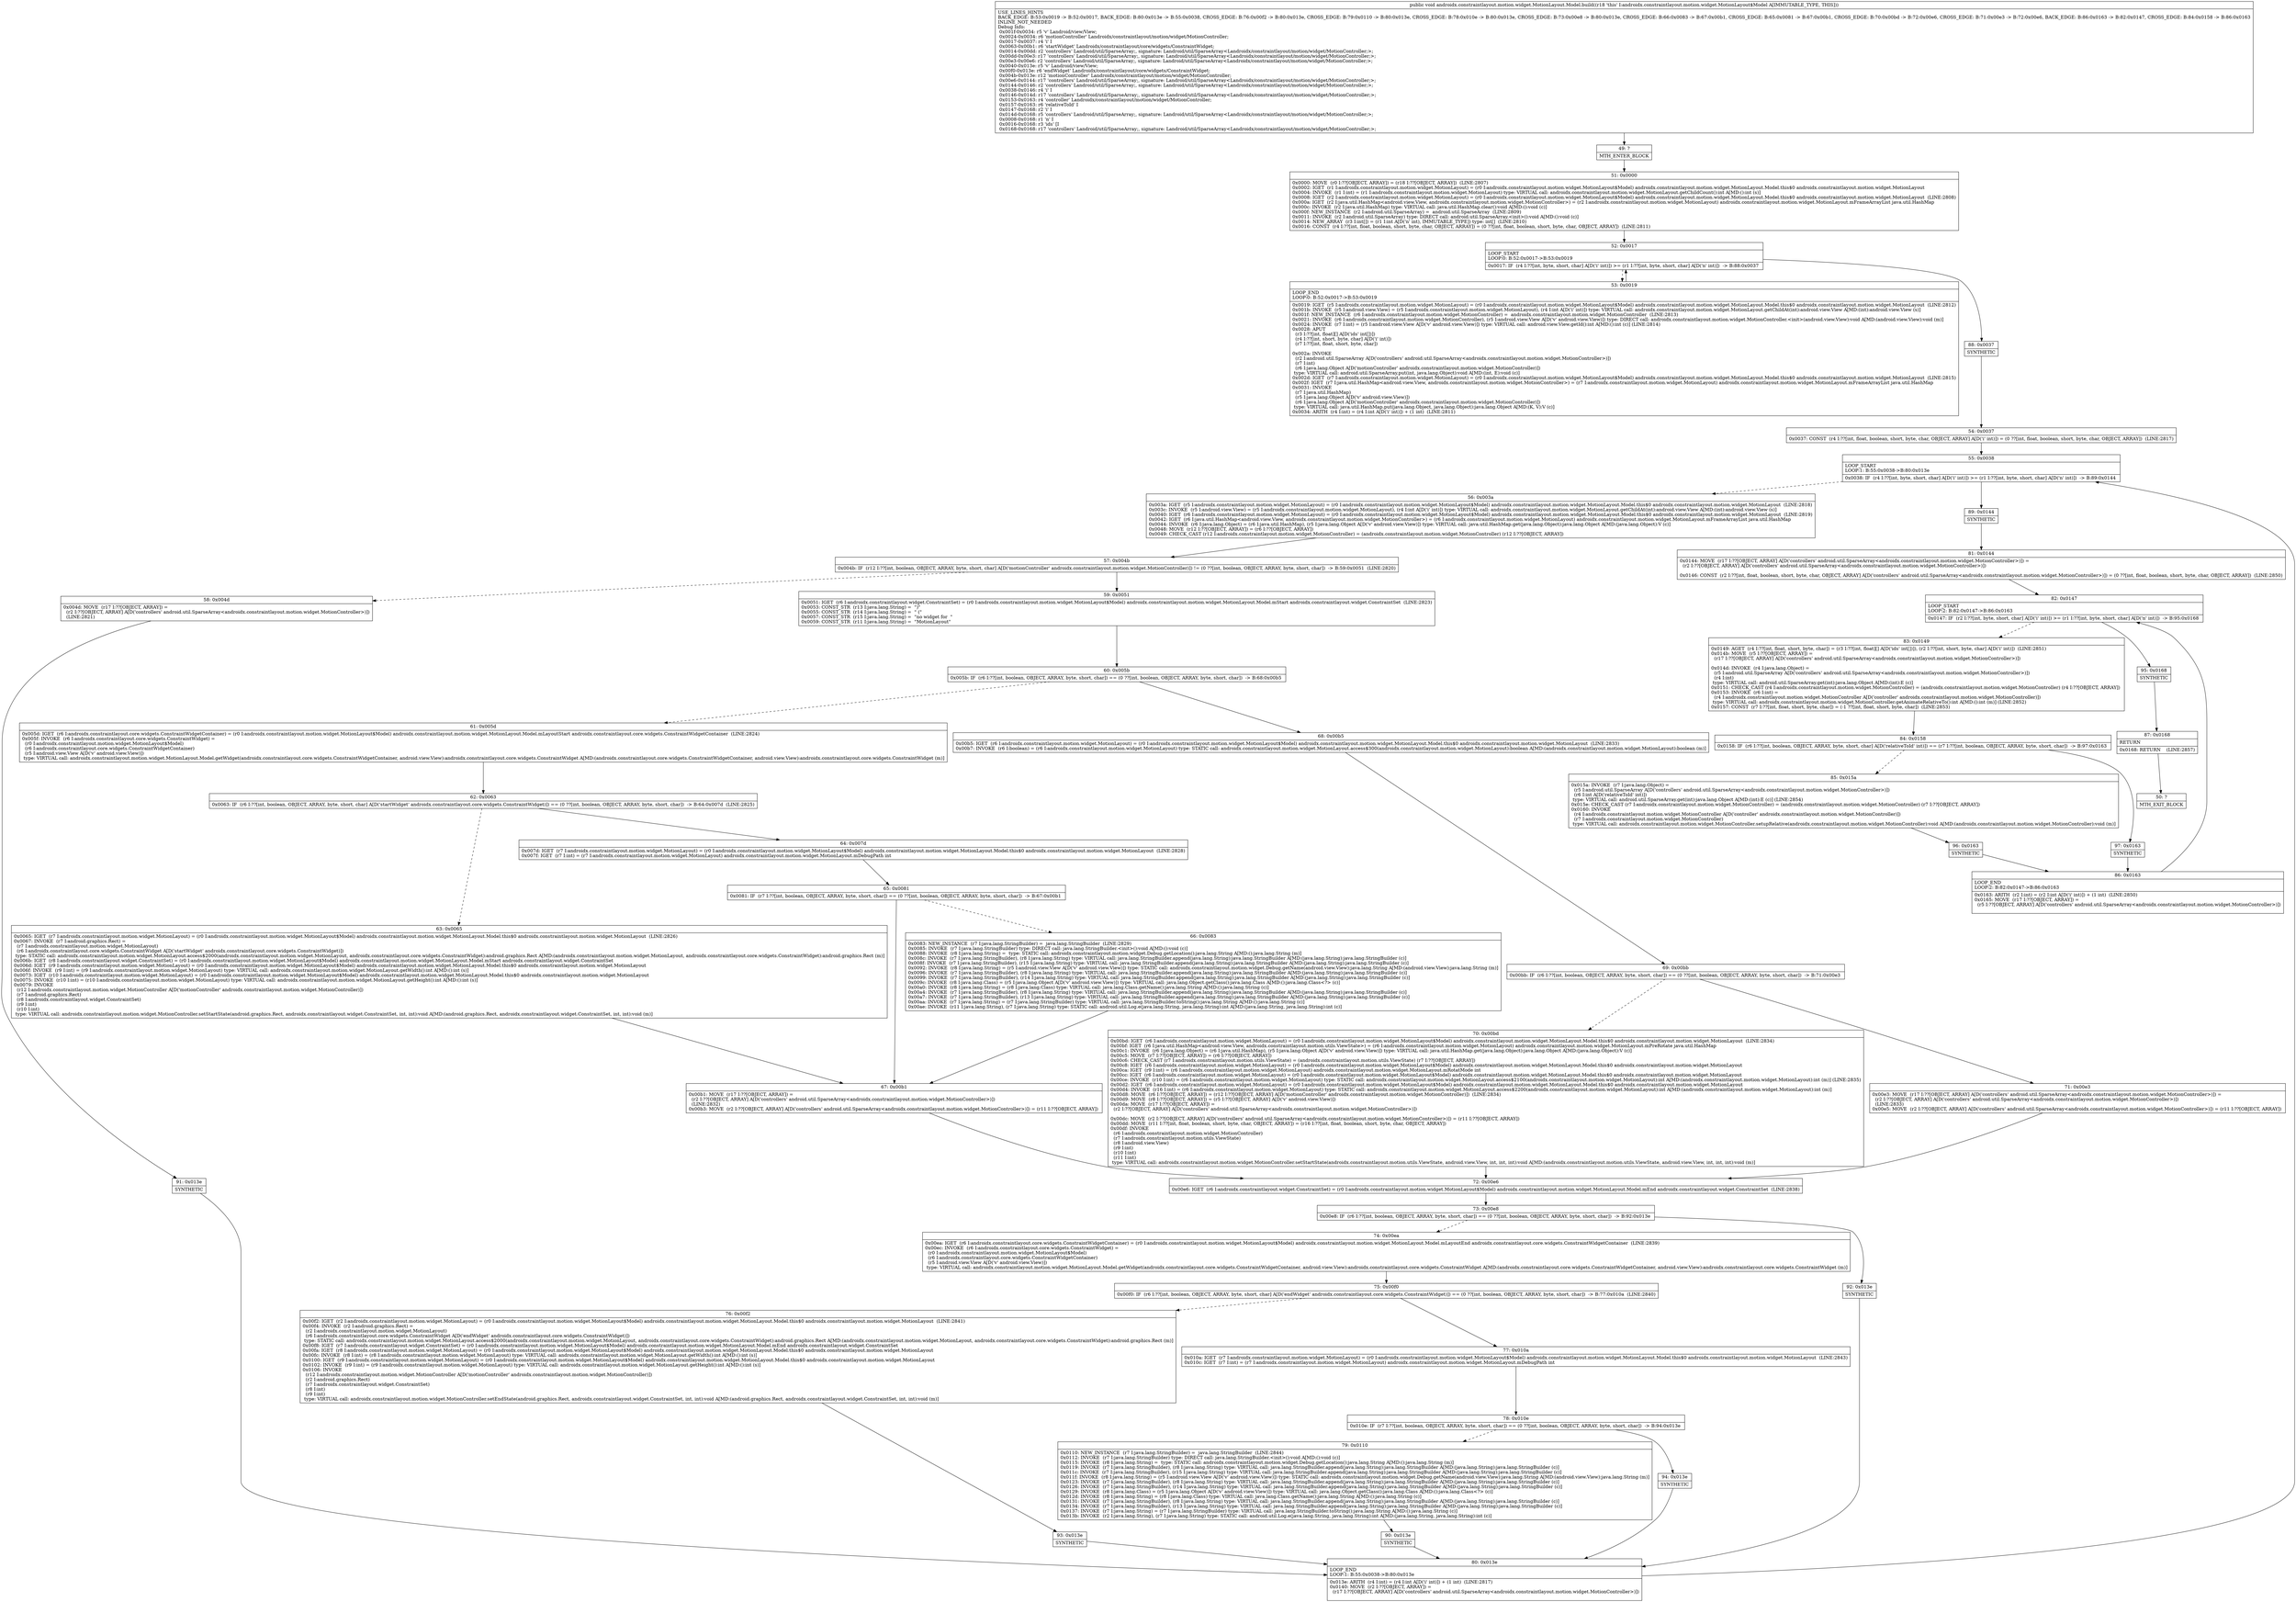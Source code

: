 digraph "CFG forandroidx.constraintlayout.motion.widget.MotionLayout.Model.build()V" {
Node_49 [shape=record,label="{49\:\ ?|MTH_ENTER_BLOCK\l}"];
Node_51 [shape=record,label="{51\:\ 0x0000|0x0000: MOVE  (r0 I:??[OBJECT, ARRAY]) = (r18 I:??[OBJECT, ARRAY])  (LINE:2807)\l0x0002: IGET  (r1 I:androidx.constraintlayout.motion.widget.MotionLayout) = (r0 I:androidx.constraintlayout.motion.widget.MotionLayout$Model) androidx.constraintlayout.motion.widget.MotionLayout.Model.this$0 androidx.constraintlayout.motion.widget.MotionLayout \l0x0004: INVOKE  (r1 I:int) = (r1 I:androidx.constraintlayout.motion.widget.MotionLayout) type: VIRTUAL call: androidx.constraintlayout.motion.widget.MotionLayout.getChildCount():int A[MD:():int (s)]\l0x0008: IGET  (r2 I:androidx.constraintlayout.motion.widget.MotionLayout) = (r0 I:androidx.constraintlayout.motion.widget.MotionLayout$Model) androidx.constraintlayout.motion.widget.MotionLayout.Model.this$0 androidx.constraintlayout.motion.widget.MotionLayout  (LINE:2808)\l0x000a: IGET  (r2 I:java.util.HashMap\<android.view.View, androidx.constraintlayout.motion.widget.MotionController\>) = (r2 I:androidx.constraintlayout.motion.widget.MotionLayout) androidx.constraintlayout.motion.widget.MotionLayout.mFrameArrayList java.util.HashMap \l0x000c: INVOKE  (r2 I:java.util.HashMap) type: VIRTUAL call: java.util.HashMap.clear():void A[MD:():void (c)]\l0x000f: NEW_INSTANCE  (r2 I:android.util.SparseArray) =  android.util.SparseArray  (LINE:2809)\l0x0011: INVOKE  (r2 I:android.util.SparseArray) type: DIRECT call: android.util.SparseArray.\<init\>():void A[MD:():void (c)]\l0x0014: NEW_ARRAY  (r3 I:int[]) = (r1 I:int A[D('n' int), IMMUTABLE_TYPE]) type: int[]  (LINE:2810)\l0x0016: CONST  (r4 I:??[int, float, boolean, short, byte, char, OBJECT, ARRAY]) = (0 ??[int, float, boolean, short, byte, char, OBJECT, ARRAY])  (LINE:2811)\l}"];
Node_52 [shape=record,label="{52\:\ 0x0017|LOOP_START\lLOOP:0: B:52:0x0017\-\>B:53:0x0019\l|0x0017: IF  (r4 I:??[int, byte, short, char] A[D('i' int)]) \>= (r1 I:??[int, byte, short, char] A[D('n' int)])  \-\> B:88:0x0037 \l}"];
Node_53 [shape=record,label="{53\:\ 0x0019|LOOP_END\lLOOP:0: B:52:0x0017\-\>B:53:0x0019\l|0x0019: IGET  (r5 I:androidx.constraintlayout.motion.widget.MotionLayout) = (r0 I:androidx.constraintlayout.motion.widget.MotionLayout$Model) androidx.constraintlayout.motion.widget.MotionLayout.Model.this$0 androidx.constraintlayout.motion.widget.MotionLayout  (LINE:2812)\l0x001b: INVOKE  (r5 I:android.view.View) = (r5 I:androidx.constraintlayout.motion.widget.MotionLayout), (r4 I:int A[D('i' int)]) type: VIRTUAL call: androidx.constraintlayout.motion.widget.MotionLayout.getChildAt(int):android.view.View A[MD:(int):android.view.View (s)]\l0x001f: NEW_INSTANCE  (r6 I:androidx.constraintlayout.motion.widget.MotionController) =  androidx.constraintlayout.motion.widget.MotionController  (LINE:2813)\l0x0021: INVOKE  (r6 I:androidx.constraintlayout.motion.widget.MotionController), (r5 I:android.view.View A[D('v' android.view.View)]) type: DIRECT call: androidx.constraintlayout.motion.widget.MotionController.\<init\>(android.view.View):void A[MD:(android.view.View):void (m)]\l0x0024: INVOKE  (r7 I:int) = (r5 I:android.view.View A[D('v' android.view.View)]) type: VIRTUAL call: android.view.View.getId():int A[MD:():int (c)] (LINE:2814)\l0x0028: APUT  \l  (r3 I:??[int, float][] A[D('ids' int[])])\l  (r4 I:??[int, short, byte, char] A[D('i' int)])\l  (r7 I:??[int, float, short, byte, char])\l \l0x002a: INVOKE  \l  (r2 I:android.util.SparseArray A[D('controllers' android.util.SparseArray\<androidx.constraintlayout.motion.widget.MotionController\>)])\l  (r7 I:int)\l  (r6 I:java.lang.Object A[D('motionController' androidx.constraintlayout.motion.widget.MotionController)])\l type: VIRTUAL call: android.util.SparseArray.put(int, java.lang.Object):void A[MD:(int, E):void (c)]\l0x002d: IGET  (r7 I:androidx.constraintlayout.motion.widget.MotionLayout) = (r0 I:androidx.constraintlayout.motion.widget.MotionLayout$Model) androidx.constraintlayout.motion.widget.MotionLayout.Model.this$0 androidx.constraintlayout.motion.widget.MotionLayout  (LINE:2815)\l0x002f: IGET  (r7 I:java.util.HashMap\<android.view.View, androidx.constraintlayout.motion.widget.MotionController\>) = (r7 I:androidx.constraintlayout.motion.widget.MotionLayout) androidx.constraintlayout.motion.widget.MotionLayout.mFrameArrayList java.util.HashMap \l0x0031: INVOKE  \l  (r7 I:java.util.HashMap)\l  (r5 I:java.lang.Object A[D('v' android.view.View)])\l  (r6 I:java.lang.Object A[D('motionController' androidx.constraintlayout.motion.widget.MotionController)])\l type: VIRTUAL call: java.util.HashMap.put(java.lang.Object, java.lang.Object):java.lang.Object A[MD:(K, V):V (c)]\l0x0034: ARITH  (r4 I:int) = (r4 I:int A[D('i' int)]) + (1 int)  (LINE:2811)\l}"];
Node_88 [shape=record,label="{88\:\ 0x0037|SYNTHETIC\l}"];
Node_54 [shape=record,label="{54\:\ 0x0037|0x0037: CONST  (r4 I:??[int, float, boolean, short, byte, char, OBJECT, ARRAY] A[D('i' int)]) = (0 ??[int, float, boolean, short, byte, char, OBJECT, ARRAY])  (LINE:2817)\l}"];
Node_55 [shape=record,label="{55\:\ 0x0038|LOOP_START\lLOOP:1: B:55:0x0038\-\>B:80:0x013e\l|0x0038: IF  (r4 I:??[int, byte, short, char] A[D('i' int)]) \>= (r1 I:??[int, byte, short, char] A[D('n' int)])  \-\> B:89:0x0144 \l}"];
Node_56 [shape=record,label="{56\:\ 0x003a|0x003a: IGET  (r5 I:androidx.constraintlayout.motion.widget.MotionLayout) = (r0 I:androidx.constraintlayout.motion.widget.MotionLayout$Model) androidx.constraintlayout.motion.widget.MotionLayout.Model.this$0 androidx.constraintlayout.motion.widget.MotionLayout  (LINE:2818)\l0x003c: INVOKE  (r5 I:android.view.View) = (r5 I:androidx.constraintlayout.motion.widget.MotionLayout), (r4 I:int A[D('i' int)]) type: VIRTUAL call: androidx.constraintlayout.motion.widget.MotionLayout.getChildAt(int):android.view.View A[MD:(int):android.view.View (s)]\l0x0040: IGET  (r6 I:androidx.constraintlayout.motion.widget.MotionLayout) = (r0 I:androidx.constraintlayout.motion.widget.MotionLayout$Model) androidx.constraintlayout.motion.widget.MotionLayout.Model.this$0 androidx.constraintlayout.motion.widget.MotionLayout  (LINE:2819)\l0x0042: IGET  (r6 I:java.util.HashMap\<android.view.View, androidx.constraintlayout.motion.widget.MotionController\>) = (r6 I:androidx.constraintlayout.motion.widget.MotionLayout) androidx.constraintlayout.motion.widget.MotionLayout.mFrameArrayList java.util.HashMap \l0x0044: INVOKE  (r6 I:java.lang.Object) = (r6 I:java.util.HashMap), (r5 I:java.lang.Object A[D('v' android.view.View)]) type: VIRTUAL call: java.util.HashMap.get(java.lang.Object):java.lang.Object A[MD:(java.lang.Object):V (c)]\l0x0048: MOVE  (r12 I:??[OBJECT, ARRAY]) = (r6 I:??[OBJECT, ARRAY]) \l0x0049: CHECK_CAST (r12 I:androidx.constraintlayout.motion.widget.MotionController) = (androidx.constraintlayout.motion.widget.MotionController) (r12 I:??[OBJECT, ARRAY]) \l}"];
Node_57 [shape=record,label="{57\:\ 0x004b|0x004b: IF  (r12 I:??[int, boolean, OBJECT, ARRAY, byte, short, char] A[D('motionController' androidx.constraintlayout.motion.widget.MotionController)]) != (0 ??[int, boolean, OBJECT, ARRAY, byte, short, char])  \-\> B:59:0x0051  (LINE:2820)\l}"];
Node_58 [shape=record,label="{58\:\ 0x004d|0x004d: MOVE  (r17 I:??[OBJECT, ARRAY]) = \l  (r2 I:??[OBJECT, ARRAY] A[D('controllers' android.util.SparseArray\<androidx.constraintlayout.motion.widget.MotionController\>)])\l  (LINE:2821)\l}"];
Node_91 [shape=record,label="{91\:\ 0x013e|SYNTHETIC\l}"];
Node_80 [shape=record,label="{80\:\ 0x013e|LOOP_END\lLOOP:1: B:55:0x0038\-\>B:80:0x013e\l|0x013e: ARITH  (r4 I:int) = (r4 I:int A[D('i' int)]) + (1 int)  (LINE:2817)\l0x0140: MOVE  (r2 I:??[OBJECT, ARRAY]) = \l  (r17 I:??[OBJECT, ARRAY] A[D('controllers' android.util.SparseArray\<androidx.constraintlayout.motion.widget.MotionController\>)])\l \l}"];
Node_59 [shape=record,label="{59\:\ 0x0051|0x0051: IGET  (r6 I:androidx.constraintlayout.widget.ConstraintSet) = (r0 I:androidx.constraintlayout.motion.widget.MotionLayout$Model) androidx.constraintlayout.motion.widget.MotionLayout.Model.mStart androidx.constraintlayout.widget.ConstraintSet  (LINE:2823)\l0x0053: CONST_STR  (r13 I:java.lang.String) =  \")\" \l0x0055: CONST_STR  (r14 I:java.lang.String) =  \" (\" \l0x0057: CONST_STR  (r15 I:java.lang.String) =  \"no widget for  \" \l0x0059: CONST_STR  (r11 I:java.lang.String) =  \"MotionLayout\" \l}"];
Node_60 [shape=record,label="{60\:\ 0x005b|0x005b: IF  (r6 I:??[int, boolean, OBJECT, ARRAY, byte, short, char]) == (0 ??[int, boolean, OBJECT, ARRAY, byte, short, char])  \-\> B:68:0x00b5 \l}"];
Node_61 [shape=record,label="{61\:\ 0x005d|0x005d: IGET  (r6 I:androidx.constraintlayout.core.widgets.ConstraintWidgetContainer) = (r0 I:androidx.constraintlayout.motion.widget.MotionLayout$Model) androidx.constraintlayout.motion.widget.MotionLayout.Model.mLayoutStart androidx.constraintlayout.core.widgets.ConstraintWidgetContainer  (LINE:2824)\l0x005f: INVOKE  (r6 I:androidx.constraintlayout.core.widgets.ConstraintWidget) = \l  (r0 I:androidx.constraintlayout.motion.widget.MotionLayout$Model)\l  (r6 I:androidx.constraintlayout.core.widgets.ConstraintWidgetContainer)\l  (r5 I:android.view.View A[D('v' android.view.View)])\l type: VIRTUAL call: androidx.constraintlayout.motion.widget.MotionLayout.Model.getWidget(androidx.constraintlayout.core.widgets.ConstraintWidgetContainer, android.view.View):androidx.constraintlayout.core.widgets.ConstraintWidget A[MD:(androidx.constraintlayout.core.widgets.ConstraintWidgetContainer, android.view.View):androidx.constraintlayout.core.widgets.ConstraintWidget (m)]\l}"];
Node_62 [shape=record,label="{62\:\ 0x0063|0x0063: IF  (r6 I:??[int, boolean, OBJECT, ARRAY, byte, short, char] A[D('startWidget' androidx.constraintlayout.core.widgets.ConstraintWidget)]) == (0 ??[int, boolean, OBJECT, ARRAY, byte, short, char])  \-\> B:64:0x007d  (LINE:2825)\l}"];
Node_63 [shape=record,label="{63\:\ 0x0065|0x0065: IGET  (r7 I:androidx.constraintlayout.motion.widget.MotionLayout) = (r0 I:androidx.constraintlayout.motion.widget.MotionLayout$Model) androidx.constraintlayout.motion.widget.MotionLayout.Model.this$0 androidx.constraintlayout.motion.widget.MotionLayout  (LINE:2826)\l0x0067: INVOKE  (r7 I:android.graphics.Rect) = \l  (r7 I:androidx.constraintlayout.motion.widget.MotionLayout)\l  (r6 I:androidx.constraintlayout.core.widgets.ConstraintWidget A[D('startWidget' androidx.constraintlayout.core.widgets.ConstraintWidget)])\l type: STATIC call: androidx.constraintlayout.motion.widget.MotionLayout.access$2000(androidx.constraintlayout.motion.widget.MotionLayout, androidx.constraintlayout.core.widgets.ConstraintWidget):android.graphics.Rect A[MD:(androidx.constraintlayout.motion.widget.MotionLayout, androidx.constraintlayout.core.widgets.ConstraintWidget):android.graphics.Rect (m)]\l0x006b: IGET  (r8 I:androidx.constraintlayout.widget.ConstraintSet) = (r0 I:androidx.constraintlayout.motion.widget.MotionLayout$Model) androidx.constraintlayout.motion.widget.MotionLayout.Model.mStart androidx.constraintlayout.widget.ConstraintSet \l0x006d: IGET  (r9 I:androidx.constraintlayout.motion.widget.MotionLayout) = (r0 I:androidx.constraintlayout.motion.widget.MotionLayout$Model) androidx.constraintlayout.motion.widget.MotionLayout.Model.this$0 androidx.constraintlayout.motion.widget.MotionLayout \l0x006f: INVOKE  (r9 I:int) = (r9 I:androidx.constraintlayout.motion.widget.MotionLayout) type: VIRTUAL call: androidx.constraintlayout.motion.widget.MotionLayout.getWidth():int A[MD:():int (s)]\l0x0073: IGET  (r10 I:androidx.constraintlayout.motion.widget.MotionLayout) = (r0 I:androidx.constraintlayout.motion.widget.MotionLayout$Model) androidx.constraintlayout.motion.widget.MotionLayout.Model.this$0 androidx.constraintlayout.motion.widget.MotionLayout \l0x0075: INVOKE  (r10 I:int) = (r10 I:androidx.constraintlayout.motion.widget.MotionLayout) type: VIRTUAL call: androidx.constraintlayout.motion.widget.MotionLayout.getHeight():int A[MD:():int (s)]\l0x0079: INVOKE  \l  (r12 I:androidx.constraintlayout.motion.widget.MotionController A[D('motionController' androidx.constraintlayout.motion.widget.MotionController)])\l  (r7 I:android.graphics.Rect)\l  (r8 I:androidx.constraintlayout.widget.ConstraintSet)\l  (r9 I:int)\l  (r10 I:int)\l type: VIRTUAL call: androidx.constraintlayout.motion.widget.MotionController.setStartState(android.graphics.Rect, androidx.constraintlayout.widget.ConstraintSet, int, int):void A[MD:(android.graphics.Rect, androidx.constraintlayout.widget.ConstraintSet, int, int):void (m)]\l}"];
Node_67 [shape=record,label="{67\:\ 0x00b1|0x00b1: MOVE  (r17 I:??[OBJECT, ARRAY]) = \l  (r2 I:??[OBJECT, ARRAY] A[D('controllers' android.util.SparseArray\<androidx.constraintlayout.motion.widget.MotionController\>)])\l  (LINE:2832)\l0x00b3: MOVE  (r2 I:??[OBJECT, ARRAY] A[D('controllers' android.util.SparseArray\<androidx.constraintlayout.motion.widget.MotionController\>)]) = (r11 I:??[OBJECT, ARRAY]) \l}"];
Node_72 [shape=record,label="{72\:\ 0x00e6|0x00e6: IGET  (r6 I:androidx.constraintlayout.widget.ConstraintSet) = (r0 I:androidx.constraintlayout.motion.widget.MotionLayout$Model) androidx.constraintlayout.motion.widget.MotionLayout.Model.mEnd androidx.constraintlayout.widget.ConstraintSet  (LINE:2838)\l}"];
Node_73 [shape=record,label="{73\:\ 0x00e8|0x00e8: IF  (r6 I:??[int, boolean, OBJECT, ARRAY, byte, short, char]) == (0 ??[int, boolean, OBJECT, ARRAY, byte, short, char])  \-\> B:92:0x013e \l}"];
Node_74 [shape=record,label="{74\:\ 0x00ea|0x00ea: IGET  (r6 I:androidx.constraintlayout.core.widgets.ConstraintWidgetContainer) = (r0 I:androidx.constraintlayout.motion.widget.MotionLayout$Model) androidx.constraintlayout.motion.widget.MotionLayout.Model.mLayoutEnd androidx.constraintlayout.core.widgets.ConstraintWidgetContainer  (LINE:2839)\l0x00ec: INVOKE  (r6 I:androidx.constraintlayout.core.widgets.ConstraintWidget) = \l  (r0 I:androidx.constraintlayout.motion.widget.MotionLayout$Model)\l  (r6 I:androidx.constraintlayout.core.widgets.ConstraintWidgetContainer)\l  (r5 I:android.view.View A[D('v' android.view.View)])\l type: VIRTUAL call: androidx.constraintlayout.motion.widget.MotionLayout.Model.getWidget(androidx.constraintlayout.core.widgets.ConstraintWidgetContainer, android.view.View):androidx.constraintlayout.core.widgets.ConstraintWidget A[MD:(androidx.constraintlayout.core.widgets.ConstraintWidgetContainer, android.view.View):androidx.constraintlayout.core.widgets.ConstraintWidget (m)]\l}"];
Node_75 [shape=record,label="{75\:\ 0x00f0|0x00f0: IF  (r6 I:??[int, boolean, OBJECT, ARRAY, byte, short, char] A[D('endWidget' androidx.constraintlayout.core.widgets.ConstraintWidget)]) == (0 ??[int, boolean, OBJECT, ARRAY, byte, short, char])  \-\> B:77:0x010a  (LINE:2840)\l}"];
Node_76 [shape=record,label="{76\:\ 0x00f2|0x00f2: IGET  (r2 I:androidx.constraintlayout.motion.widget.MotionLayout) = (r0 I:androidx.constraintlayout.motion.widget.MotionLayout$Model) androidx.constraintlayout.motion.widget.MotionLayout.Model.this$0 androidx.constraintlayout.motion.widget.MotionLayout  (LINE:2841)\l0x00f4: INVOKE  (r2 I:android.graphics.Rect) = \l  (r2 I:androidx.constraintlayout.motion.widget.MotionLayout)\l  (r6 I:androidx.constraintlayout.core.widgets.ConstraintWidget A[D('endWidget' androidx.constraintlayout.core.widgets.ConstraintWidget)])\l type: STATIC call: androidx.constraintlayout.motion.widget.MotionLayout.access$2000(androidx.constraintlayout.motion.widget.MotionLayout, androidx.constraintlayout.core.widgets.ConstraintWidget):android.graphics.Rect A[MD:(androidx.constraintlayout.motion.widget.MotionLayout, androidx.constraintlayout.core.widgets.ConstraintWidget):android.graphics.Rect (m)]\l0x00f8: IGET  (r7 I:androidx.constraintlayout.widget.ConstraintSet) = (r0 I:androidx.constraintlayout.motion.widget.MotionLayout$Model) androidx.constraintlayout.motion.widget.MotionLayout.Model.mEnd androidx.constraintlayout.widget.ConstraintSet \l0x00fa: IGET  (r8 I:androidx.constraintlayout.motion.widget.MotionLayout) = (r0 I:androidx.constraintlayout.motion.widget.MotionLayout$Model) androidx.constraintlayout.motion.widget.MotionLayout.Model.this$0 androidx.constraintlayout.motion.widget.MotionLayout \l0x00fc: INVOKE  (r8 I:int) = (r8 I:androidx.constraintlayout.motion.widget.MotionLayout) type: VIRTUAL call: androidx.constraintlayout.motion.widget.MotionLayout.getWidth():int A[MD:():int (s)]\l0x0100: IGET  (r9 I:androidx.constraintlayout.motion.widget.MotionLayout) = (r0 I:androidx.constraintlayout.motion.widget.MotionLayout$Model) androidx.constraintlayout.motion.widget.MotionLayout.Model.this$0 androidx.constraintlayout.motion.widget.MotionLayout \l0x0102: INVOKE  (r9 I:int) = (r9 I:androidx.constraintlayout.motion.widget.MotionLayout) type: VIRTUAL call: androidx.constraintlayout.motion.widget.MotionLayout.getHeight():int A[MD:():int (s)]\l0x0106: INVOKE  \l  (r12 I:androidx.constraintlayout.motion.widget.MotionController A[D('motionController' androidx.constraintlayout.motion.widget.MotionController)])\l  (r2 I:android.graphics.Rect)\l  (r7 I:androidx.constraintlayout.widget.ConstraintSet)\l  (r8 I:int)\l  (r9 I:int)\l type: VIRTUAL call: androidx.constraintlayout.motion.widget.MotionController.setEndState(android.graphics.Rect, androidx.constraintlayout.widget.ConstraintSet, int, int):void A[MD:(android.graphics.Rect, androidx.constraintlayout.widget.ConstraintSet, int, int):void (m)]\l}"];
Node_93 [shape=record,label="{93\:\ 0x013e|SYNTHETIC\l}"];
Node_77 [shape=record,label="{77\:\ 0x010a|0x010a: IGET  (r7 I:androidx.constraintlayout.motion.widget.MotionLayout) = (r0 I:androidx.constraintlayout.motion.widget.MotionLayout$Model) androidx.constraintlayout.motion.widget.MotionLayout.Model.this$0 androidx.constraintlayout.motion.widget.MotionLayout  (LINE:2843)\l0x010c: IGET  (r7 I:int) = (r7 I:androidx.constraintlayout.motion.widget.MotionLayout) androidx.constraintlayout.motion.widget.MotionLayout.mDebugPath int \l}"];
Node_78 [shape=record,label="{78\:\ 0x010e|0x010e: IF  (r7 I:??[int, boolean, OBJECT, ARRAY, byte, short, char]) == (0 ??[int, boolean, OBJECT, ARRAY, byte, short, char])  \-\> B:94:0x013e \l}"];
Node_79 [shape=record,label="{79\:\ 0x0110|0x0110: NEW_INSTANCE  (r7 I:java.lang.StringBuilder) =  java.lang.StringBuilder  (LINE:2844)\l0x0112: INVOKE  (r7 I:java.lang.StringBuilder) type: DIRECT call: java.lang.StringBuilder.\<init\>():void A[MD:():void (c)]\l0x0115: INVOKE  (r8 I:java.lang.String) =  type: STATIC call: androidx.constraintlayout.motion.widget.Debug.getLocation():java.lang.String A[MD:():java.lang.String (m)]\l0x0119: INVOKE  (r7 I:java.lang.StringBuilder), (r8 I:java.lang.String) type: VIRTUAL call: java.lang.StringBuilder.append(java.lang.String):java.lang.StringBuilder A[MD:(java.lang.String):java.lang.StringBuilder (c)]\l0x011c: INVOKE  (r7 I:java.lang.StringBuilder), (r15 I:java.lang.String) type: VIRTUAL call: java.lang.StringBuilder.append(java.lang.String):java.lang.StringBuilder A[MD:(java.lang.String):java.lang.StringBuilder (c)]\l0x011f: INVOKE  (r8 I:java.lang.String) = (r5 I:android.view.View A[D('v' android.view.View)]) type: STATIC call: androidx.constraintlayout.motion.widget.Debug.getName(android.view.View):java.lang.String A[MD:(android.view.View):java.lang.String (m)]\l0x0123: INVOKE  (r7 I:java.lang.StringBuilder), (r8 I:java.lang.String) type: VIRTUAL call: java.lang.StringBuilder.append(java.lang.String):java.lang.StringBuilder A[MD:(java.lang.String):java.lang.StringBuilder (c)]\l0x0126: INVOKE  (r7 I:java.lang.StringBuilder), (r14 I:java.lang.String) type: VIRTUAL call: java.lang.StringBuilder.append(java.lang.String):java.lang.StringBuilder A[MD:(java.lang.String):java.lang.StringBuilder (c)]\l0x0129: INVOKE  (r8 I:java.lang.Class) = (r5 I:java.lang.Object A[D('v' android.view.View)]) type: VIRTUAL call: java.lang.Object.getClass():java.lang.Class A[MD:():java.lang.Class\<?\> (c)]\l0x012d: INVOKE  (r8 I:java.lang.String) = (r8 I:java.lang.Class) type: VIRTUAL call: java.lang.Class.getName():java.lang.String A[MD:():java.lang.String (c)]\l0x0131: INVOKE  (r7 I:java.lang.StringBuilder), (r8 I:java.lang.String) type: VIRTUAL call: java.lang.StringBuilder.append(java.lang.String):java.lang.StringBuilder A[MD:(java.lang.String):java.lang.StringBuilder (c)]\l0x0134: INVOKE  (r7 I:java.lang.StringBuilder), (r13 I:java.lang.String) type: VIRTUAL call: java.lang.StringBuilder.append(java.lang.String):java.lang.StringBuilder A[MD:(java.lang.String):java.lang.StringBuilder (c)]\l0x0137: INVOKE  (r7 I:java.lang.String) = (r7 I:java.lang.StringBuilder) type: VIRTUAL call: java.lang.StringBuilder.toString():java.lang.String A[MD:():java.lang.String (c)]\l0x013b: INVOKE  (r2 I:java.lang.String), (r7 I:java.lang.String) type: STATIC call: android.util.Log.e(java.lang.String, java.lang.String):int A[MD:(java.lang.String, java.lang.String):int (c)]\l}"];
Node_90 [shape=record,label="{90\:\ 0x013e|SYNTHETIC\l}"];
Node_94 [shape=record,label="{94\:\ 0x013e|SYNTHETIC\l}"];
Node_92 [shape=record,label="{92\:\ 0x013e|SYNTHETIC\l}"];
Node_64 [shape=record,label="{64\:\ 0x007d|0x007d: IGET  (r7 I:androidx.constraintlayout.motion.widget.MotionLayout) = (r0 I:androidx.constraintlayout.motion.widget.MotionLayout$Model) androidx.constraintlayout.motion.widget.MotionLayout.Model.this$0 androidx.constraintlayout.motion.widget.MotionLayout  (LINE:2828)\l0x007f: IGET  (r7 I:int) = (r7 I:androidx.constraintlayout.motion.widget.MotionLayout) androidx.constraintlayout.motion.widget.MotionLayout.mDebugPath int \l}"];
Node_65 [shape=record,label="{65\:\ 0x0081|0x0081: IF  (r7 I:??[int, boolean, OBJECT, ARRAY, byte, short, char]) == (0 ??[int, boolean, OBJECT, ARRAY, byte, short, char])  \-\> B:67:0x00b1 \l}"];
Node_66 [shape=record,label="{66\:\ 0x0083|0x0083: NEW_INSTANCE  (r7 I:java.lang.StringBuilder) =  java.lang.StringBuilder  (LINE:2829)\l0x0085: INVOKE  (r7 I:java.lang.StringBuilder) type: DIRECT call: java.lang.StringBuilder.\<init\>():void A[MD:():void (c)]\l0x0088: INVOKE  (r8 I:java.lang.String) =  type: STATIC call: androidx.constraintlayout.motion.widget.Debug.getLocation():java.lang.String A[MD:():java.lang.String (m)]\l0x008c: INVOKE  (r7 I:java.lang.StringBuilder), (r8 I:java.lang.String) type: VIRTUAL call: java.lang.StringBuilder.append(java.lang.String):java.lang.StringBuilder A[MD:(java.lang.String):java.lang.StringBuilder (c)]\l0x008f: INVOKE  (r7 I:java.lang.StringBuilder), (r15 I:java.lang.String) type: VIRTUAL call: java.lang.StringBuilder.append(java.lang.String):java.lang.StringBuilder A[MD:(java.lang.String):java.lang.StringBuilder (c)]\l0x0092: INVOKE  (r8 I:java.lang.String) = (r5 I:android.view.View A[D('v' android.view.View)]) type: STATIC call: androidx.constraintlayout.motion.widget.Debug.getName(android.view.View):java.lang.String A[MD:(android.view.View):java.lang.String (m)]\l0x0096: INVOKE  (r7 I:java.lang.StringBuilder), (r8 I:java.lang.String) type: VIRTUAL call: java.lang.StringBuilder.append(java.lang.String):java.lang.StringBuilder A[MD:(java.lang.String):java.lang.StringBuilder (c)]\l0x0099: INVOKE  (r7 I:java.lang.StringBuilder), (r14 I:java.lang.String) type: VIRTUAL call: java.lang.StringBuilder.append(java.lang.String):java.lang.StringBuilder A[MD:(java.lang.String):java.lang.StringBuilder (c)]\l0x009c: INVOKE  (r8 I:java.lang.Class) = (r5 I:java.lang.Object A[D('v' android.view.View)]) type: VIRTUAL call: java.lang.Object.getClass():java.lang.Class A[MD:():java.lang.Class\<?\> (c)]\l0x00a0: INVOKE  (r8 I:java.lang.String) = (r8 I:java.lang.Class) type: VIRTUAL call: java.lang.Class.getName():java.lang.String A[MD:():java.lang.String (c)]\l0x00a4: INVOKE  (r7 I:java.lang.StringBuilder), (r8 I:java.lang.String) type: VIRTUAL call: java.lang.StringBuilder.append(java.lang.String):java.lang.StringBuilder A[MD:(java.lang.String):java.lang.StringBuilder (c)]\l0x00a7: INVOKE  (r7 I:java.lang.StringBuilder), (r13 I:java.lang.String) type: VIRTUAL call: java.lang.StringBuilder.append(java.lang.String):java.lang.StringBuilder A[MD:(java.lang.String):java.lang.StringBuilder (c)]\l0x00aa: INVOKE  (r7 I:java.lang.String) = (r7 I:java.lang.StringBuilder) type: VIRTUAL call: java.lang.StringBuilder.toString():java.lang.String A[MD:():java.lang.String (c)]\l0x00ae: INVOKE  (r11 I:java.lang.String), (r7 I:java.lang.String) type: STATIC call: android.util.Log.e(java.lang.String, java.lang.String):int A[MD:(java.lang.String, java.lang.String):int (c)]\l}"];
Node_68 [shape=record,label="{68\:\ 0x00b5|0x00b5: IGET  (r6 I:androidx.constraintlayout.motion.widget.MotionLayout) = (r0 I:androidx.constraintlayout.motion.widget.MotionLayout$Model) androidx.constraintlayout.motion.widget.MotionLayout.Model.this$0 androidx.constraintlayout.motion.widget.MotionLayout  (LINE:2833)\l0x00b7: INVOKE  (r6 I:boolean) = (r6 I:androidx.constraintlayout.motion.widget.MotionLayout) type: STATIC call: androidx.constraintlayout.motion.widget.MotionLayout.access$300(androidx.constraintlayout.motion.widget.MotionLayout):boolean A[MD:(androidx.constraintlayout.motion.widget.MotionLayout):boolean (m)]\l}"];
Node_69 [shape=record,label="{69\:\ 0x00bb|0x00bb: IF  (r6 I:??[int, boolean, OBJECT, ARRAY, byte, short, char]) == (0 ??[int, boolean, OBJECT, ARRAY, byte, short, char])  \-\> B:71:0x00e3 \l}"];
Node_70 [shape=record,label="{70\:\ 0x00bd|0x00bd: IGET  (r6 I:androidx.constraintlayout.motion.widget.MotionLayout) = (r0 I:androidx.constraintlayout.motion.widget.MotionLayout$Model) androidx.constraintlayout.motion.widget.MotionLayout.Model.this$0 androidx.constraintlayout.motion.widget.MotionLayout  (LINE:2834)\l0x00bf: IGET  (r6 I:java.util.HashMap\<android.view.View, androidx.constraintlayout.motion.utils.ViewState\>) = (r6 I:androidx.constraintlayout.motion.widget.MotionLayout) androidx.constraintlayout.motion.widget.MotionLayout.mPreRotate java.util.HashMap \l0x00c1: INVOKE  (r6 I:java.lang.Object) = (r6 I:java.util.HashMap), (r5 I:java.lang.Object A[D('v' android.view.View)]) type: VIRTUAL call: java.util.HashMap.get(java.lang.Object):java.lang.Object A[MD:(java.lang.Object):V (c)]\l0x00c5: MOVE  (r7 I:??[OBJECT, ARRAY]) = (r6 I:??[OBJECT, ARRAY]) \l0x00c6: CHECK_CAST (r7 I:androidx.constraintlayout.motion.utils.ViewState) = (androidx.constraintlayout.motion.utils.ViewState) (r7 I:??[OBJECT, ARRAY]) \l0x00c8: IGET  (r6 I:androidx.constraintlayout.motion.widget.MotionLayout) = (r0 I:androidx.constraintlayout.motion.widget.MotionLayout$Model) androidx.constraintlayout.motion.widget.MotionLayout.Model.this$0 androidx.constraintlayout.motion.widget.MotionLayout \l0x00ca: IGET  (r9 I:int) = (r6 I:androidx.constraintlayout.motion.widget.MotionLayout) androidx.constraintlayout.motion.widget.MotionLayout.mRotatMode int \l0x00cc: IGET  (r6 I:androidx.constraintlayout.motion.widget.MotionLayout) = (r0 I:androidx.constraintlayout.motion.widget.MotionLayout$Model) androidx.constraintlayout.motion.widget.MotionLayout.Model.this$0 androidx.constraintlayout.motion.widget.MotionLayout \l0x00ce: INVOKE  (r10 I:int) = (r6 I:androidx.constraintlayout.motion.widget.MotionLayout) type: STATIC call: androidx.constraintlayout.motion.widget.MotionLayout.access$2100(androidx.constraintlayout.motion.widget.MotionLayout):int A[MD:(androidx.constraintlayout.motion.widget.MotionLayout):int (m)] (LINE:2835)\l0x00d2: IGET  (r6 I:androidx.constraintlayout.motion.widget.MotionLayout) = (r0 I:androidx.constraintlayout.motion.widget.MotionLayout$Model) androidx.constraintlayout.motion.widget.MotionLayout.Model.this$0 androidx.constraintlayout.motion.widget.MotionLayout \l0x00d4: INVOKE  (r16 I:int) = (r6 I:androidx.constraintlayout.motion.widget.MotionLayout) type: STATIC call: androidx.constraintlayout.motion.widget.MotionLayout.access$2200(androidx.constraintlayout.motion.widget.MotionLayout):int A[MD:(androidx.constraintlayout.motion.widget.MotionLayout):int (m)]\l0x00d8: MOVE  (r6 I:??[OBJECT, ARRAY]) = (r12 I:??[OBJECT, ARRAY] A[D('motionController' androidx.constraintlayout.motion.widget.MotionController)])  (LINE:2834)\l0x00d9: MOVE  (r8 I:??[OBJECT, ARRAY]) = (r5 I:??[OBJECT, ARRAY] A[D('v' android.view.View)]) \l0x00da: MOVE  (r17 I:??[OBJECT, ARRAY]) = \l  (r2 I:??[OBJECT, ARRAY] A[D('controllers' android.util.SparseArray\<androidx.constraintlayout.motion.widget.MotionController\>)])\l \l0x00dc: MOVE  (r2 I:??[OBJECT, ARRAY] A[D('controllers' android.util.SparseArray\<androidx.constraintlayout.motion.widget.MotionController\>)]) = (r11 I:??[OBJECT, ARRAY]) \l0x00dd: MOVE  (r11 I:??[int, float, boolean, short, byte, char, OBJECT, ARRAY]) = (r16 I:??[int, float, boolean, short, byte, char, OBJECT, ARRAY]) \l0x00df: INVOKE  \l  (r6 I:androidx.constraintlayout.motion.widget.MotionController)\l  (r7 I:androidx.constraintlayout.motion.utils.ViewState)\l  (r8 I:android.view.View)\l  (r9 I:int)\l  (r10 I:int)\l  (r11 I:int)\l type: VIRTUAL call: androidx.constraintlayout.motion.widget.MotionController.setStartState(androidx.constraintlayout.motion.utils.ViewState, android.view.View, int, int, int):void A[MD:(androidx.constraintlayout.motion.utils.ViewState, android.view.View, int, int, int):void (m)]\l}"];
Node_71 [shape=record,label="{71\:\ 0x00e3|0x00e3: MOVE  (r17 I:??[OBJECT, ARRAY] A[D('controllers' android.util.SparseArray\<androidx.constraintlayout.motion.widget.MotionController\>)]) = \l  (r2 I:??[OBJECT, ARRAY] A[D('controllers' android.util.SparseArray\<androidx.constraintlayout.motion.widget.MotionController\>)])\l  (LINE:2833)\l0x00e5: MOVE  (r2 I:??[OBJECT, ARRAY] A[D('controllers' android.util.SparseArray\<androidx.constraintlayout.motion.widget.MotionController\>)]) = (r11 I:??[OBJECT, ARRAY]) \l}"];
Node_89 [shape=record,label="{89\:\ 0x0144|SYNTHETIC\l}"];
Node_81 [shape=record,label="{81\:\ 0x0144|0x0144: MOVE  (r17 I:??[OBJECT, ARRAY] A[D('controllers' android.util.SparseArray\<androidx.constraintlayout.motion.widget.MotionController\>)]) = \l  (r2 I:??[OBJECT, ARRAY] A[D('controllers' android.util.SparseArray\<androidx.constraintlayout.motion.widget.MotionController\>)])\l \l0x0146: CONST  (r2 I:??[int, float, boolean, short, byte, char, OBJECT, ARRAY] A[D('controllers' android.util.SparseArray\<androidx.constraintlayout.motion.widget.MotionController\>)]) = (0 ??[int, float, boolean, short, byte, char, OBJECT, ARRAY])  (LINE:2850)\l}"];
Node_82 [shape=record,label="{82\:\ 0x0147|LOOP_START\lLOOP:2: B:82:0x0147\-\>B:86:0x0163\l|0x0147: IF  (r2 I:??[int, byte, short, char] A[D('i' int)]) \>= (r1 I:??[int, byte, short, char] A[D('n' int)])  \-\> B:95:0x0168 \l}"];
Node_83 [shape=record,label="{83\:\ 0x0149|0x0149: AGET  (r4 I:??[int, float, short, byte, char]) = (r3 I:??[int, float][] A[D('ids' int[])]), (r2 I:??[int, short, byte, char] A[D('i' int)])  (LINE:2851)\l0x014b: MOVE  (r5 I:??[OBJECT, ARRAY]) = \l  (r17 I:??[OBJECT, ARRAY] A[D('controllers' android.util.SparseArray\<androidx.constraintlayout.motion.widget.MotionController\>)])\l \l0x014d: INVOKE  (r4 I:java.lang.Object) = \l  (r5 I:android.util.SparseArray A[D('controllers' android.util.SparseArray\<androidx.constraintlayout.motion.widget.MotionController\>)])\l  (r4 I:int)\l type: VIRTUAL call: android.util.SparseArray.get(int):java.lang.Object A[MD:(int):E (c)]\l0x0151: CHECK_CAST (r4 I:androidx.constraintlayout.motion.widget.MotionController) = (androidx.constraintlayout.motion.widget.MotionController) (r4 I:??[OBJECT, ARRAY]) \l0x0153: INVOKE  (r6 I:int) = \l  (r4 I:androidx.constraintlayout.motion.widget.MotionController A[D('controller' androidx.constraintlayout.motion.widget.MotionController)])\l type: VIRTUAL call: androidx.constraintlayout.motion.widget.MotionController.getAnimateRelativeTo():int A[MD:():int (m)] (LINE:2852)\l0x0157: CONST  (r7 I:??[int, float, short, byte, char]) = (\-1 ??[int, float, short, byte, char])  (LINE:2853)\l}"];
Node_84 [shape=record,label="{84\:\ 0x0158|0x0158: IF  (r6 I:??[int, boolean, OBJECT, ARRAY, byte, short, char] A[D('relativeToId' int)]) == (r7 I:??[int, boolean, OBJECT, ARRAY, byte, short, char])  \-\> B:97:0x0163 \l}"];
Node_85 [shape=record,label="{85\:\ 0x015a|0x015a: INVOKE  (r7 I:java.lang.Object) = \l  (r5 I:android.util.SparseArray A[D('controllers' android.util.SparseArray\<androidx.constraintlayout.motion.widget.MotionController\>)])\l  (r6 I:int A[D('relativeToId' int)])\l type: VIRTUAL call: android.util.SparseArray.get(int):java.lang.Object A[MD:(int):E (c)] (LINE:2854)\l0x015e: CHECK_CAST (r7 I:androidx.constraintlayout.motion.widget.MotionController) = (androidx.constraintlayout.motion.widget.MotionController) (r7 I:??[OBJECT, ARRAY]) \l0x0160: INVOKE  \l  (r4 I:androidx.constraintlayout.motion.widget.MotionController A[D('controller' androidx.constraintlayout.motion.widget.MotionController)])\l  (r7 I:androidx.constraintlayout.motion.widget.MotionController)\l type: VIRTUAL call: androidx.constraintlayout.motion.widget.MotionController.setupRelative(androidx.constraintlayout.motion.widget.MotionController):void A[MD:(androidx.constraintlayout.motion.widget.MotionController):void (m)]\l}"];
Node_96 [shape=record,label="{96\:\ 0x0163|SYNTHETIC\l}"];
Node_86 [shape=record,label="{86\:\ 0x0163|LOOP_END\lLOOP:2: B:82:0x0147\-\>B:86:0x0163\l|0x0163: ARITH  (r2 I:int) = (r2 I:int A[D('i' int)]) + (1 int)  (LINE:2850)\l0x0165: MOVE  (r17 I:??[OBJECT, ARRAY]) = \l  (r5 I:??[OBJECT, ARRAY] A[D('controllers' android.util.SparseArray\<androidx.constraintlayout.motion.widget.MotionController\>)])\l \l}"];
Node_97 [shape=record,label="{97\:\ 0x0163|SYNTHETIC\l}"];
Node_95 [shape=record,label="{95\:\ 0x0168|SYNTHETIC\l}"];
Node_87 [shape=record,label="{87\:\ 0x0168|RETURN\l|0x0168: RETURN    (LINE:2857)\l}"];
Node_50 [shape=record,label="{50\:\ ?|MTH_EXIT_BLOCK\l}"];
MethodNode[shape=record,label="{public void androidx.constraintlayout.motion.widget.MotionLayout.Model.build((r18 'this' I:androidx.constraintlayout.motion.widget.MotionLayout$Model A[IMMUTABLE_TYPE, THIS]))  | USE_LINES_HINTS\lBACK_EDGE: B:53:0x0019 \-\> B:52:0x0017, BACK_EDGE: B:80:0x013e \-\> B:55:0x0038, CROSS_EDGE: B:76:0x00f2 \-\> B:80:0x013e, CROSS_EDGE: B:79:0x0110 \-\> B:80:0x013e, CROSS_EDGE: B:78:0x010e \-\> B:80:0x013e, CROSS_EDGE: B:73:0x00e8 \-\> B:80:0x013e, CROSS_EDGE: B:66:0x0083 \-\> B:67:0x00b1, CROSS_EDGE: B:65:0x0081 \-\> B:67:0x00b1, CROSS_EDGE: B:70:0x00bd \-\> B:72:0x00e6, CROSS_EDGE: B:71:0x00e3 \-\> B:72:0x00e6, BACK_EDGE: B:86:0x0163 \-\> B:82:0x0147, CROSS_EDGE: B:84:0x0158 \-\> B:86:0x0163\lINLINE_NOT_NEEDED\lDebug Info:\l  0x001f\-0x0034: r5 'v' Landroid\/view\/View;\l  0x0024\-0x0034: r6 'motionController' Landroidx\/constraintlayout\/motion\/widget\/MotionController;\l  0x0017\-0x0037: r4 'i' I\l  0x0063\-0x00b1: r6 'startWidget' Landroidx\/constraintlayout\/core\/widgets\/ConstraintWidget;\l  0x0014\-0x00dd: r2 'controllers' Landroid\/util\/SparseArray;, signature: Landroid\/util\/SparseArray\<Landroidx\/constraintlayout\/motion\/widget\/MotionController;\>;\l  0x00dd\-0x00e3: r17 'controllers' Landroid\/util\/SparseArray;, signature: Landroid\/util\/SparseArray\<Landroidx\/constraintlayout\/motion\/widget\/MotionController;\>;\l  0x00e3\-0x00e6: r2 'controllers' Landroid\/util\/SparseArray;, signature: Landroid\/util\/SparseArray\<Landroidx\/constraintlayout\/motion\/widget\/MotionController;\>;\l  0x0040\-0x013e: r5 'v' Landroid\/view\/View;\l  0x00f0\-0x013e: r6 'endWidget' Landroidx\/constraintlayout\/core\/widgets\/ConstraintWidget;\l  0x004b\-0x013e: r12 'motionController' Landroidx\/constraintlayout\/motion\/widget\/MotionController;\l  0x00e6\-0x0144: r17 'controllers' Landroid\/util\/SparseArray;, signature: Landroid\/util\/SparseArray\<Landroidx\/constraintlayout\/motion\/widget\/MotionController;\>;\l  0x0144\-0x0146: r2 'controllers' Landroid\/util\/SparseArray;, signature: Landroid\/util\/SparseArray\<Landroidx\/constraintlayout\/motion\/widget\/MotionController;\>;\l  0x0038\-0x0146: r4 'i' I\l  0x0146\-0x014d: r17 'controllers' Landroid\/util\/SparseArray;, signature: Landroid\/util\/SparseArray\<Landroidx\/constraintlayout\/motion\/widget\/MotionController;\>;\l  0x0153\-0x0163: r4 'controller' Landroidx\/constraintlayout\/motion\/widget\/MotionController;\l  0x0157\-0x0163: r6 'relativeToId' I\l  0x0147\-0x0168: r2 'i' I\l  0x014d\-0x0168: r5 'controllers' Landroid\/util\/SparseArray;, signature: Landroid\/util\/SparseArray\<Landroidx\/constraintlayout\/motion\/widget\/MotionController;\>;\l  0x0008\-0x0168: r1 'n' I\l  0x0016\-0x0168: r3 'ids' [I\l  0x0168\-0x0168: r17 'controllers' Landroid\/util\/SparseArray;, signature: Landroid\/util\/SparseArray\<Landroidx\/constraintlayout\/motion\/widget\/MotionController;\>;\l}"];
MethodNode -> Node_49;Node_49 -> Node_51;
Node_51 -> Node_52;
Node_52 -> Node_53[style=dashed];
Node_52 -> Node_88;
Node_53 -> Node_52;
Node_88 -> Node_54;
Node_54 -> Node_55;
Node_55 -> Node_56[style=dashed];
Node_55 -> Node_89;
Node_56 -> Node_57;
Node_57 -> Node_58[style=dashed];
Node_57 -> Node_59;
Node_58 -> Node_91;
Node_91 -> Node_80;
Node_80 -> Node_55;
Node_59 -> Node_60;
Node_60 -> Node_61[style=dashed];
Node_60 -> Node_68;
Node_61 -> Node_62;
Node_62 -> Node_63[style=dashed];
Node_62 -> Node_64;
Node_63 -> Node_67;
Node_67 -> Node_72;
Node_72 -> Node_73;
Node_73 -> Node_74[style=dashed];
Node_73 -> Node_92;
Node_74 -> Node_75;
Node_75 -> Node_76[style=dashed];
Node_75 -> Node_77;
Node_76 -> Node_93;
Node_93 -> Node_80;
Node_77 -> Node_78;
Node_78 -> Node_79[style=dashed];
Node_78 -> Node_94;
Node_79 -> Node_90;
Node_90 -> Node_80;
Node_94 -> Node_80;
Node_92 -> Node_80;
Node_64 -> Node_65;
Node_65 -> Node_66[style=dashed];
Node_65 -> Node_67;
Node_66 -> Node_67;
Node_68 -> Node_69;
Node_69 -> Node_70[style=dashed];
Node_69 -> Node_71;
Node_70 -> Node_72;
Node_71 -> Node_72;
Node_89 -> Node_81;
Node_81 -> Node_82;
Node_82 -> Node_83[style=dashed];
Node_82 -> Node_95;
Node_83 -> Node_84;
Node_84 -> Node_85[style=dashed];
Node_84 -> Node_97;
Node_85 -> Node_96;
Node_96 -> Node_86;
Node_86 -> Node_82;
Node_97 -> Node_86;
Node_95 -> Node_87;
Node_87 -> Node_50;
}

